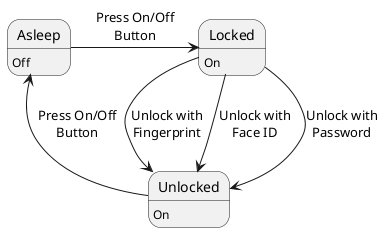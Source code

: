 @startuml

hide empty description

state Asleep
Asleep: Off
state Locked
Locked: On
state Unlocked
Unlocked: On

Asleep -> Locked :Press On/Off\nButton
Locked --> Unlocked :Unlock with\nFingerprint
Locked --> Unlocked :Unlock with\nFace ID
Locked --> Unlocked :Unlock with\nPassword
Unlocked --> Asleep :Press On/Off\nButton

@enduml